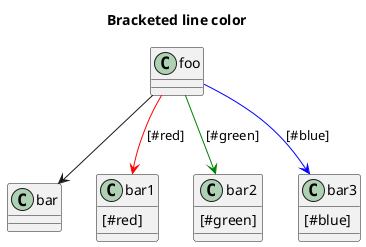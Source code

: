 @startuml
title Bracketed line color
class foo
class bar
bar1 : [#red]
bar2 : [#green]
bar3 : [#blue]

foo --> bar
foo -[#red]-> bar1   : [#red]
foo -[#green]-> bar2 : [#green]
foo -[#blue]-> bar3  : [#blue]
'foo -[#blue;#yellow;#green]-> bar4
@enduml
